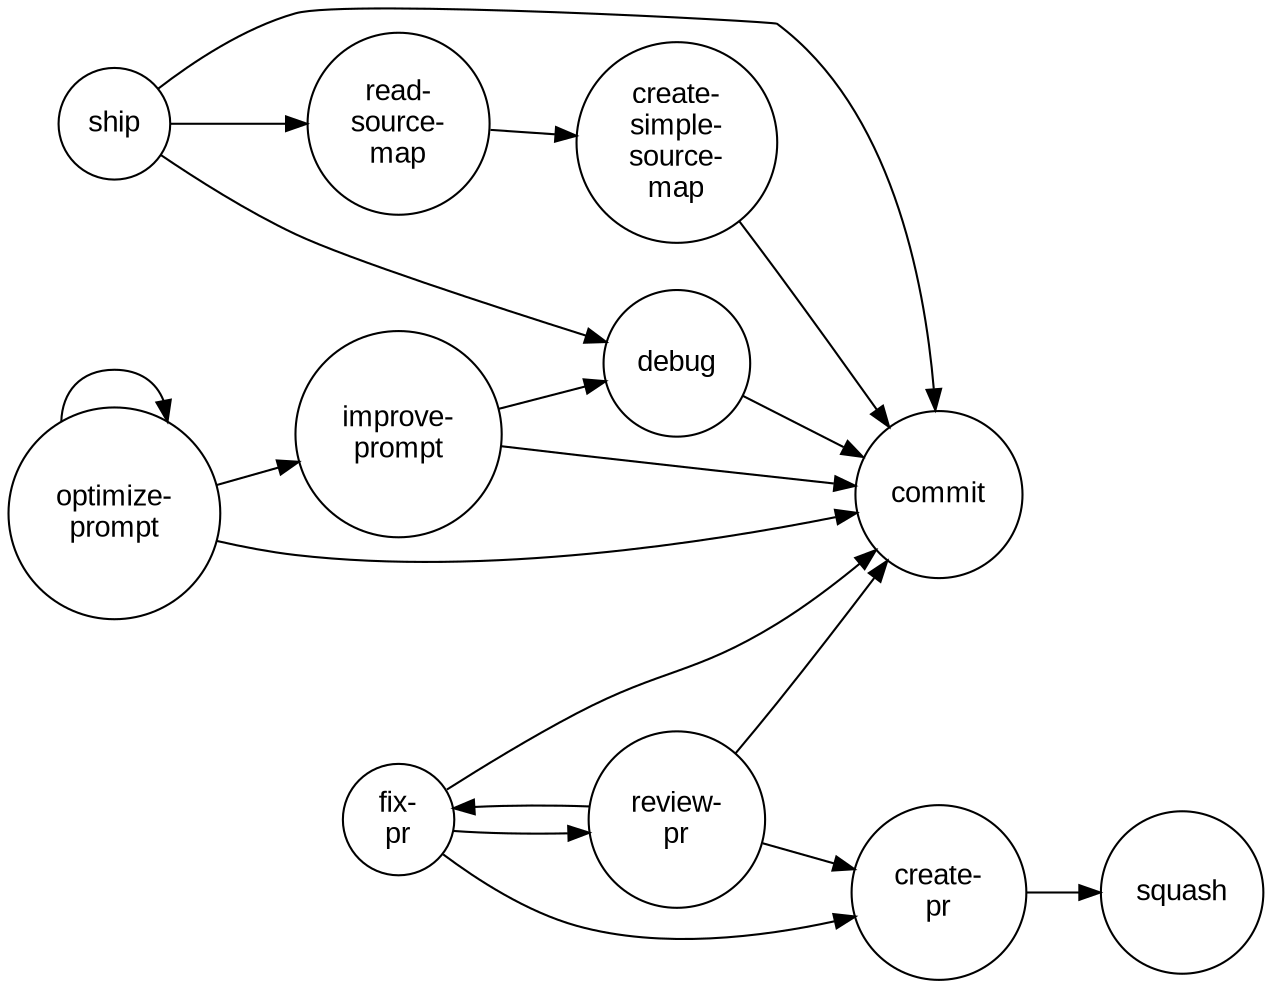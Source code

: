 digraph PromptReferences {
    // Graph settings
    rankdir=LR;
    node [shape=circle, style=filled, fillcolor=white, fontname="Arial"];
    edge [color=black];
    bgcolor=transparent;

    // Nodes
    "commit" [label="commit"];
    "create-pr" [label="create-\npr"];
    "create-simple-source-map" [label="create-\nsimple-\nsource-\nmap"];
    "debug" [label="debug"];
    "fix-pr" [label="fix-\npr"];
    "improve-prompt" [label="improve-\nprompt"];
    "optimize-prompt" [label="optimize-\nprompt"];
    "read-source-map" [label="read-\nsource-\nmap"];
    "review-pr" [label="review-\npr"];
    "ship" [label="ship"];
    "squash" [label="squash"];

    // Edges
    "create-pr" -> "squash";
    "create-simple-source-map" -> "commit";
    "debug" -> "commit";
    "fix-pr" -> "commit";
    "fix-pr" -> "create-pr";
    "fix-pr" -> "review-pr";
    "improve-prompt" -> "commit";
    "improve-prompt" -> "debug";
    "optimize-prompt" -> "commit";
    "optimize-prompt" -> "improve-prompt";
    "optimize-prompt" -> "optimize-prompt";
    "read-source-map" -> "create-simple-source-map";
    "review-pr" -> "commit";
    "review-pr" -> "create-pr";
    "review-pr" -> "fix-pr";
    "ship" -> "commit";
    "ship" -> "debug";
    "ship" -> "read-source-map";
}
